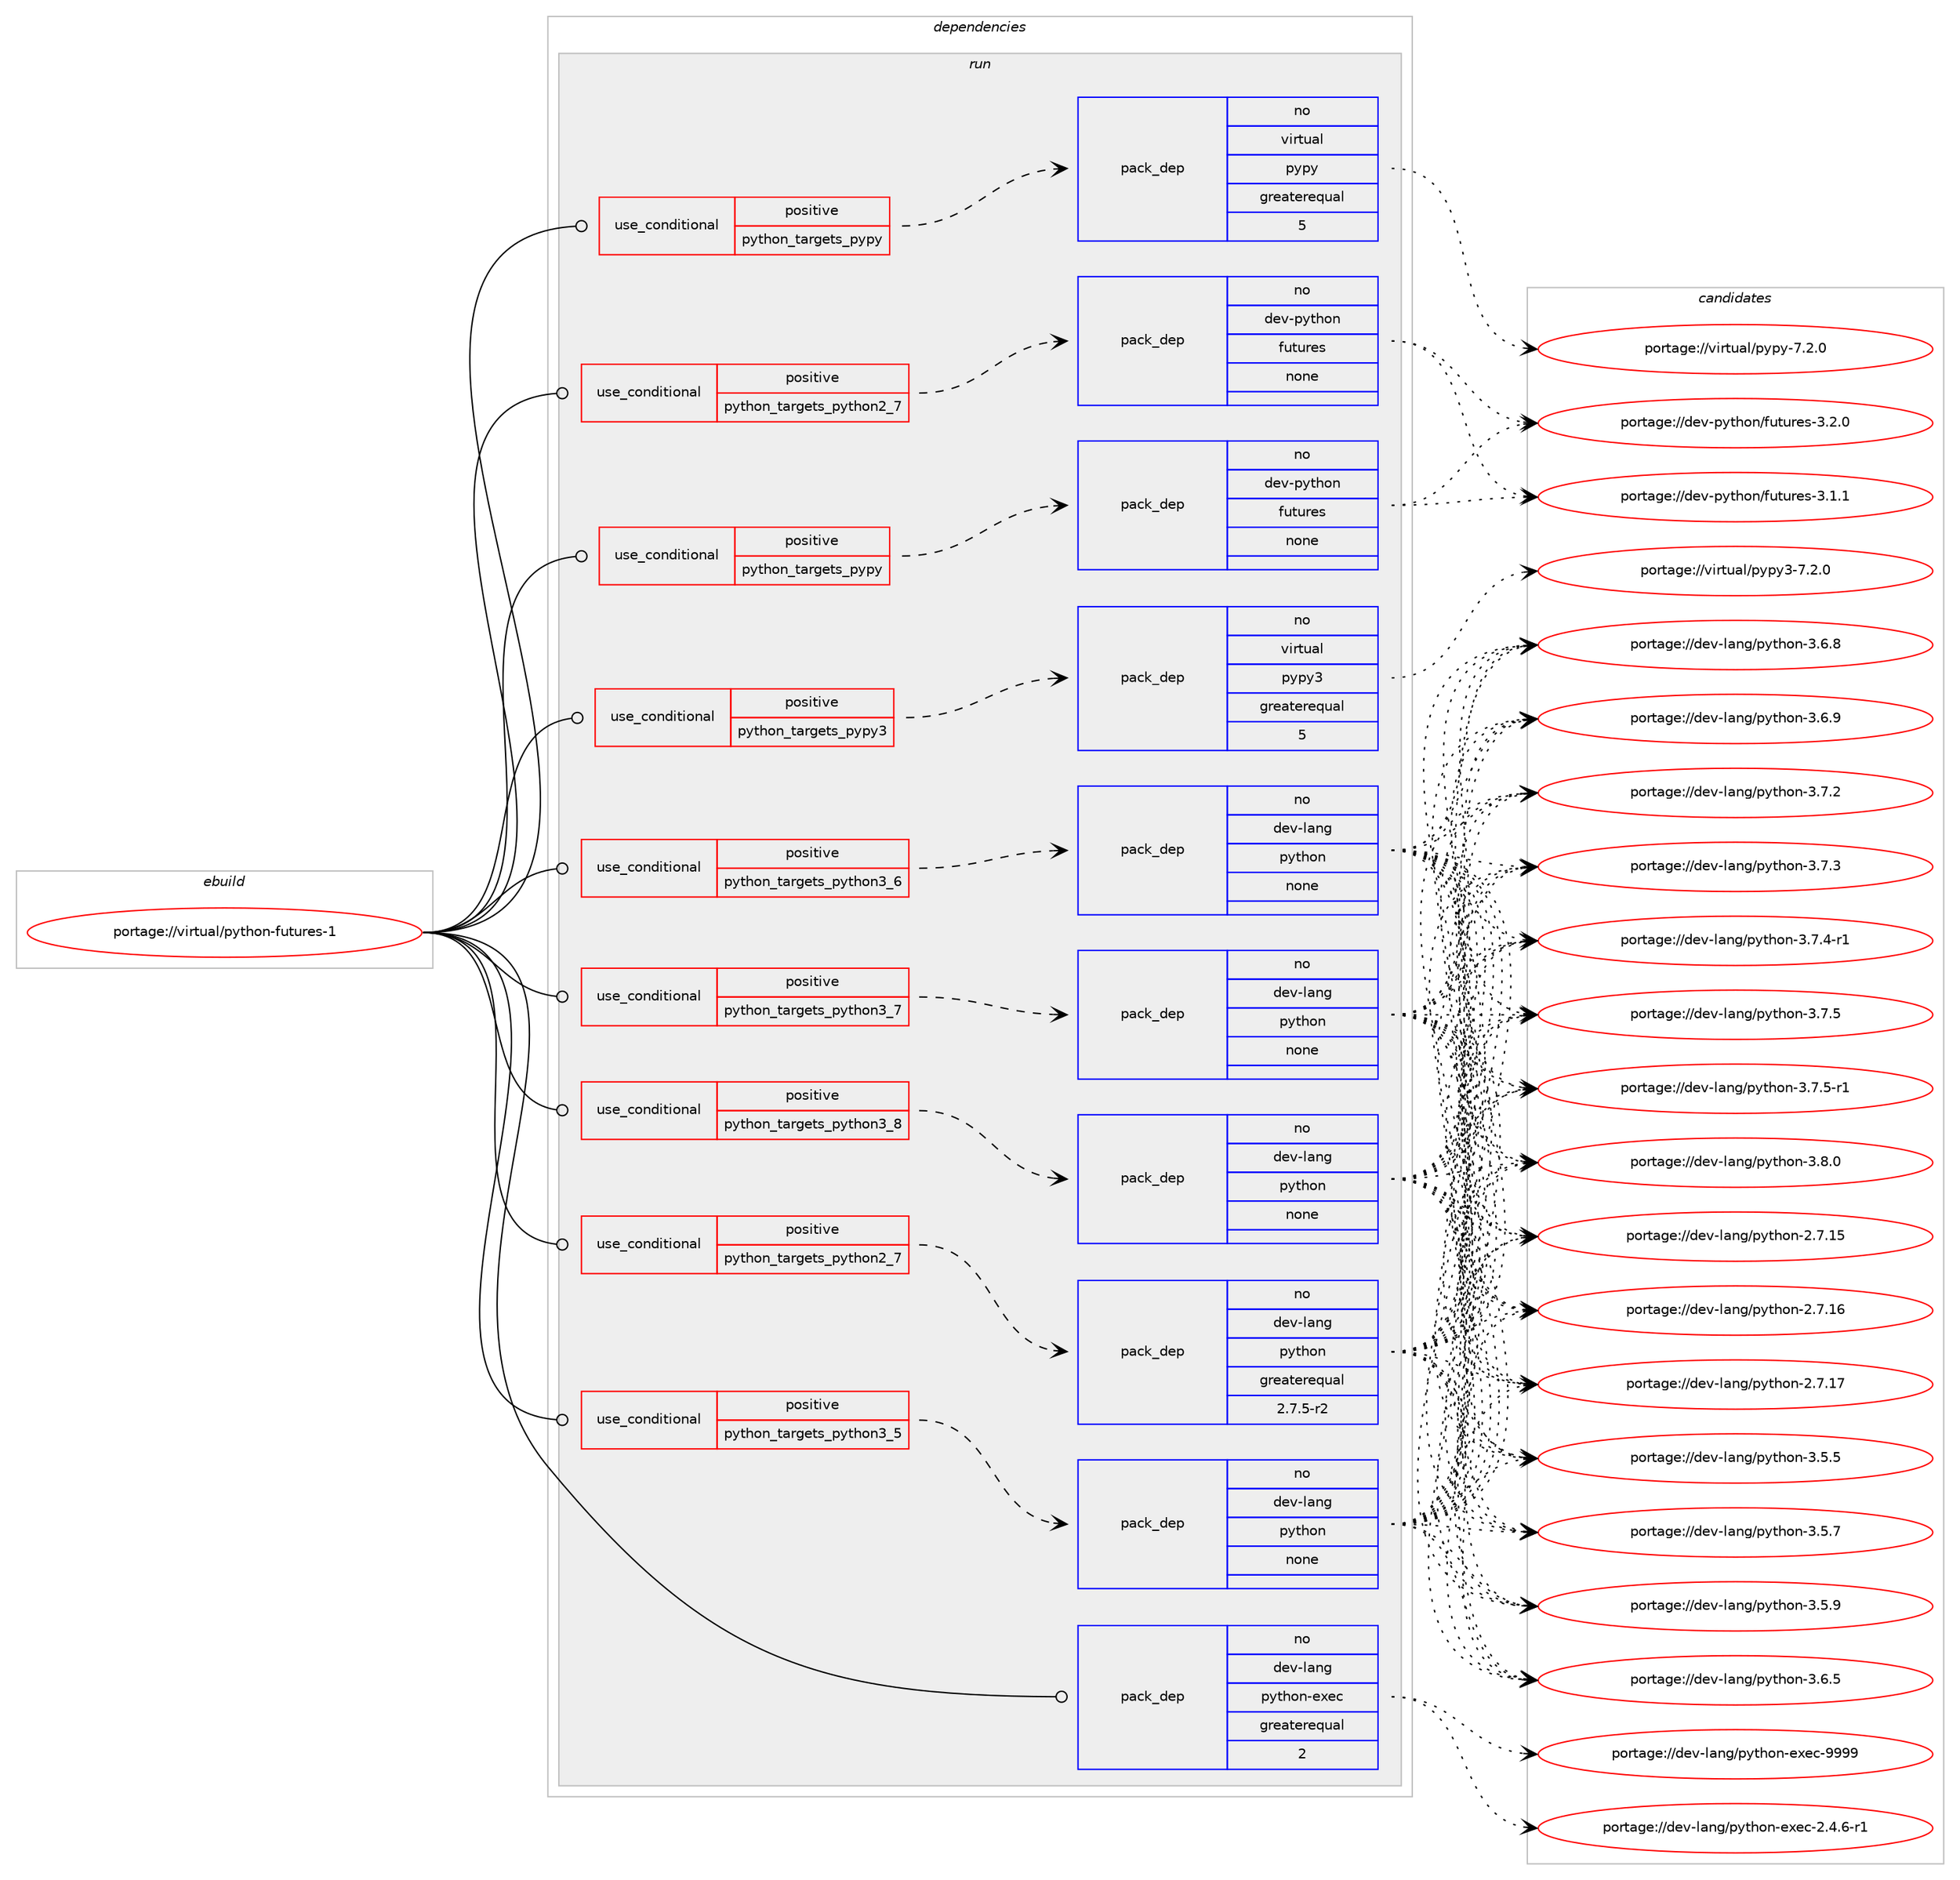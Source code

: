 digraph prolog {

# *************
# Graph options
# *************

newrank=true;
concentrate=true;
compound=true;
graph [rankdir=LR,fontname=Helvetica,fontsize=10,ranksep=1.5];#, ranksep=2.5, nodesep=0.2];
edge  [arrowhead=vee];
node  [fontname=Helvetica,fontsize=10];

# **********
# The ebuild
# **********

subgraph cluster_leftcol {
color=gray;
rank=same;
label=<<i>ebuild</i>>;
id [label="portage://virtual/python-futures-1", color=red, width=4, href="../virtual/python-futures-1.svg"];
}

# ****************
# The dependencies
# ****************

subgraph cluster_midcol {
color=gray;
label=<<i>dependencies</i>>;
subgraph cluster_compile {
fillcolor="#eeeeee";
style=filled;
label=<<i>compile</i>>;
}
subgraph cluster_compileandrun {
fillcolor="#eeeeee";
style=filled;
label=<<i>compile and run</i>>;
}
subgraph cluster_run {
fillcolor="#eeeeee";
style=filled;
label=<<i>run</i>>;
subgraph cond105030 {
dependency435858 [label=<<TABLE BORDER="0" CELLBORDER="1" CELLSPACING="0" CELLPADDING="4"><TR><TD ROWSPAN="3" CELLPADDING="10">use_conditional</TD></TR><TR><TD>positive</TD></TR><TR><TD>python_targets_pypy</TD></TR></TABLE>>, shape=none, color=red];
subgraph pack323152 {
dependency435859 [label=<<TABLE BORDER="0" CELLBORDER="1" CELLSPACING="0" CELLPADDING="4" WIDTH="220"><TR><TD ROWSPAN="6" CELLPADDING="30">pack_dep</TD></TR><TR><TD WIDTH="110">no</TD></TR><TR><TD>dev-python</TD></TR><TR><TD>futures</TD></TR><TR><TD>none</TD></TR><TR><TD></TD></TR></TABLE>>, shape=none, color=blue];
}
dependency435858:e -> dependency435859:w [weight=20,style="dashed",arrowhead="vee"];
}
id:e -> dependency435858:w [weight=20,style="solid",arrowhead="odot"];
subgraph cond105031 {
dependency435860 [label=<<TABLE BORDER="0" CELLBORDER="1" CELLSPACING="0" CELLPADDING="4"><TR><TD ROWSPAN="3" CELLPADDING="10">use_conditional</TD></TR><TR><TD>positive</TD></TR><TR><TD>python_targets_pypy</TD></TR></TABLE>>, shape=none, color=red];
subgraph pack323153 {
dependency435861 [label=<<TABLE BORDER="0" CELLBORDER="1" CELLSPACING="0" CELLPADDING="4" WIDTH="220"><TR><TD ROWSPAN="6" CELLPADDING="30">pack_dep</TD></TR><TR><TD WIDTH="110">no</TD></TR><TR><TD>virtual</TD></TR><TR><TD>pypy</TD></TR><TR><TD>greaterequal</TD></TR><TR><TD>5</TD></TR></TABLE>>, shape=none, color=blue];
}
dependency435860:e -> dependency435861:w [weight=20,style="dashed",arrowhead="vee"];
}
id:e -> dependency435860:w [weight=20,style="solid",arrowhead="odot"];
subgraph cond105032 {
dependency435862 [label=<<TABLE BORDER="0" CELLBORDER="1" CELLSPACING="0" CELLPADDING="4"><TR><TD ROWSPAN="3" CELLPADDING="10">use_conditional</TD></TR><TR><TD>positive</TD></TR><TR><TD>python_targets_pypy3</TD></TR></TABLE>>, shape=none, color=red];
subgraph pack323154 {
dependency435863 [label=<<TABLE BORDER="0" CELLBORDER="1" CELLSPACING="0" CELLPADDING="4" WIDTH="220"><TR><TD ROWSPAN="6" CELLPADDING="30">pack_dep</TD></TR><TR><TD WIDTH="110">no</TD></TR><TR><TD>virtual</TD></TR><TR><TD>pypy3</TD></TR><TR><TD>greaterequal</TD></TR><TR><TD>5</TD></TR></TABLE>>, shape=none, color=blue];
}
dependency435862:e -> dependency435863:w [weight=20,style="dashed",arrowhead="vee"];
}
id:e -> dependency435862:w [weight=20,style="solid",arrowhead="odot"];
subgraph cond105033 {
dependency435864 [label=<<TABLE BORDER="0" CELLBORDER="1" CELLSPACING="0" CELLPADDING="4"><TR><TD ROWSPAN="3" CELLPADDING="10">use_conditional</TD></TR><TR><TD>positive</TD></TR><TR><TD>python_targets_python2_7</TD></TR></TABLE>>, shape=none, color=red];
subgraph pack323155 {
dependency435865 [label=<<TABLE BORDER="0" CELLBORDER="1" CELLSPACING="0" CELLPADDING="4" WIDTH="220"><TR><TD ROWSPAN="6" CELLPADDING="30">pack_dep</TD></TR><TR><TD WIDTH="110">no</TD></TR><TR><TD>dev-lang</TD></TR><TR><TD>python</TD></TR><TR><TD>greaterequal</TD></TR><TR><TD>2.7.5-r2</TD></TR></TABLE>>, shape=none, color=blue];
}
dependency435864:e -> dependency435865:w [weight=20,style="dashed",arrowhead="vee"];
}
id:e -> dependency435864:w [weight=20,style="solid",arrowhead="odot"];
subgraph cond105034 {
dependency435866 [label=<<TABLE BORDER="0" CELLBORDER="1" CELLSPACING="0" CELLPADDING="4"><TR><TD ROWSPAN="3" CELLPADDING="10">use_conditional</TD></TR><TR><TD>positive</TD></TR><TR><TD>python_targets_python2_7</TD></TR></TABLE>>, shape=none, color=red];
subgraph pack323156 {
dependency435867 [label=<<TABLE BORDER="0" CELLBORDER="1" CELLSPACING="0" CELLPADDING="4" WIDTH="220"><TR><TD ROWSPAN="6" CELLPADDING="30">pack_dep</TD></TR><TR><TD WIDTH="110">no</TD></TR><TR><TD>dev-python</TD></TR><TR><TD>futures</TD></TR><TR><TD>none</TD></TR><TR><TD></TD></TR></TABLE>>, shape=none, color=blue];
}
dependency435866:e -> dependency435867:w [weight=20,style="dashed",arrowhead="vee"];
}
id:e -> dependency435866:w [weight=20,style="solid",arrowhead="odot"];
subgraph cond105035 {
dependency435868 [label=<<TABLE BORDER="0" CELLBORDER="1" CELLSPACING="0" CELLPADDING="4"><TR><TD ROWSPAN="3" CELLPADDING="10">use_conditional</TD></TR><TR><TD>positive</TD></TR><TR><TD>python_targets_python3_5</TD></TR></TABLE>>, shape=none, color=red];
subgraph pack323157 {
dependency435869 [label=<<TABLE BORDER="0" CELLBORDER="1" CELLSPACING="0" CELLPADDING="4" WIDTH="220"><TR><TD ROWSPAN="6" CELLPADDING="30">pack_dep</TD></TR><TR><TD WIDTH="110">no</TD></TR><TR><TD>dev-lang</TD></TR><TR><TD>python</TD></TR><TR><TD>none</TD></TR><TR><TD></TD></TR></TABLE>>, shape=none, color=blue];
}
dependency435868:e -> dependency435869:w [weight=20,style="dashed",arrowhead="vee"];
}
id:e -> dependency435868:w [weight=20,style="solid",arrowhead="odot"];
subgraph cond105036 {
dependency435870 [label=<<TABLE BORDER="0" CELLBORDER="1" CELLSPACING="0" CELLPADDING="4"><TR><TD ROWSPAN="3" CELLPADDING="10">use_conditional</TD></TR><TR><TD>positive</TD></TR><TR><TD>python_targets_python3_6</TD></TR></TABLE>>, shape=none, color=red];
subgraph pack323158 {
dependency435871 [label=<<TABLE BORDER="0" CELLBORDER="1" CELLSPACING="0" CELLPADDING="4" WIDTH="220"><TR><TD ROWSPAN="6" CELLPADDING="30">pack_dep</TD></TR><TR><TD WIDTH="110">no</TD></TR><TR><TD>dev-lang</TD></TR><TR><TD>python</TD></TR><TR><TD>none</TD></TR><TR><TD></TD></TR></TABLE>>, shape=none, color=blue];
}
dependency435870:e -> dependency435871:w [weight=20,style="dashed",arrowhead="vee"];
}
id:e -> dependency435870:w [weight=20,style="solid",arrowhead="odot"];
subgraph cond105037 {
dependency435872 [label=<<TABLE BORDER="0" CELLBORDER="1" CELLSPACING="0" CELLPADDING="4"><TR><TD ROWSPAN="3" CELLPADDING="10">use_conditional</TD></TR><TR><TD>positive</TD></TR><TR><TD>python_targets_python3_7</TD></TR></TABLE>>, shape=none, color=red];
subgraph pack323159 {
dependency435873 [label=<<TABLE BORDER="0" CELLBORDER="1" CELLSPACING="0" CELLPADDING="4" WIDTH="220"><TR><TD ROWSPAN="6" CELLPADDING="30">pack_dep</TD></TR><TR><TD WIDTH="110">no</TD></TR><TR><TD>dev-lang</TD></TR><TR><TD>python</TD></TR><TR><TD>none</TD></TR><TR><TD></TD></TR></TABLE>>, shape=none, color=blue];
}
dependency435872:e -> dependency435873:w [weight=20,style="dashed",arrowhead="vee"];
}
id:e -> dependency435872:w [weight=20,style="solid",arrowhead="odot"];
subgraph cond105038 {
dependency435874 [label=<<TABLE BORDER="0" CELLBORDER="1" CELLSPACING="0" CELLPADDING="4"><TR><TD ROWSPAN="3" CELLPADDING="10">use_conditional</TD></TR><TR><TD>positive</TD></TR><TR><TD>python_targets_python3_8</TD></TR></TABLE>>, shape=none, color=red];
subgraph pack323160 {
dependency435875 [label=<<TABLE BORDER="0" CELLBORDER="1" CELLSPACING="0" CELLPADDING="4" WIDTH="220"><TR><TD ROWSPAN="6" CELLPADDING="30">pack_dep</TD></TR><TR><TD WIDTH="110">no</TD></TR><TR><TD>dev-lang</TD></TR><TR><TD>python</TD></TR><TR><TD>none</TD></TR><TR><TD></TD></TR></TABLE>>, shape=none, color=blue];
}
dependency435874:e -> dependency435875:w [weight=20,style="dashed",arrowhead="vee"];
}
id:e -> dependency435874:w [weight=20,style="solid",arrowhead="odot"];
subgraph pack323161 {
dependency435876 [label=<<TABLE BORDER="0" CELLBORDER="1" CELLSPACING="0" CELLPADDING="4" WIDTH="220"><TR><TD ROWSPAN="6" CELLPADDING="30">pack_dep</TD></TR><TR><TD WIDTH="110">no</TD></TR><TR><TD>dev-lang</TD></TR><TR><TD>python-exec</TD></TR><TR><TD>greaterequal</TD></TR><TR><TD>2</TD></TR></TABLE>>, shape=none, color=blue];
}
id:e -> dependency435876:w [weight=20,style="solid",arrowhead="odot"];
}
}

# **************
# The candidates
# **************

subgraph cluster_choices {
rank=same;
color=gray;
label=<<i>candidates</i>>;

subgraph choice323152 {
color=black;
nodesep=1;
choiceportage1001011184511212111610411111047102117116117114101115455146494649 [label="portage://dev-python/futures-3.1.1", color=red, width=4,href="../dev-python/futures-3.1.1.svg"];
choiceportage1001011184511212111610411111047102117116117114101115455146504648 [label="portage://dev-python/futures-3.2.0", color=red, width=4,href="../dev-python/futures-3.2.0.svg"];
dependency435859:e -> choiceportage1001011184511212111610411111047102117116117114101115455146494649:w [style=dotted,weight="100"];
dependency435859:e -> choiceportage1001011184511212111610411111047102117116117114101115455146504648:w [style=dotted,weight="100"];
}
subgraph choice323153 {
color=black;
nodesep=1;
choiceportage1181051141161179710847112121112121455546504648 [label="portage://virtual/pypy-7.2.0", color=red, width=4,href="../virtual/pypy-7.2.0.svg"];
dependency435861:e -> choiceportage1181051141161179710847112121112121455546504648:w [style=dotted,weight="100"];
}
subgraph choice323154 {
color=black;
nodesep=1;
choiceportage118105114116117971084711212111212151455546504648 [label="portage://virtual/pypy3-7.2.0", color=red, width=4,href="../virtual/pypy3-7.2.0.svg"];
dependency435863:e -> choiceportage118105114116117971084711212111212151455546504648:w [style=dotted,weight="100"];
}
subgraph choice323155 {
color=black;
nodesep=1;
choiceportage10010111845108971101034711212111610411111045504655464953 [label="portage://dev-lang/python-2.7.15", color=red, width=4,href="../dev-lang/python-2.7.15.svg"];
choiceportage10010111845108971101034711212111610411111045504655464954 [label="portage://dev-lang/python-2.7.16", color=red, width=4,href="../dev-lang/python-2.7.16.svg"];
choiceportage10010111845108971101034711212111610411111045504655464955 [label="portage://dev-lang/python-2.7.17", color=red, width=4,href="../dev-lang/python-2.7.17.svg"];
choiceportage100101118451089711010347112121116104111110455146534653 [label="portage://dev-lang/python-3.5.5", color=red, width=4,href="../dev-lang/python-3.5.5.svg"];
choiceportage100101118451089711010347112121116104111110455146534655 [label="portage://dev-lang/python-3.5.7", color=red, width=4,href="../dev-lang/python-3.5.7.svg"];
choiceportage100101118451089711010347112121116104111110455146534657 [label="portage://dev-lang/python-3.5.9", color=red, width=4,href="../dev-lang/python-3.5.9.svg"];
choiceportage100101118451089711010347112121116104111110455146544653 [label="portage://dev-lang/python-3.6.5", color=red, width=4,href="../dev-lang/python-3.6.5.svg"];
choiceportage100101118451089711010347112121116104111110455146544656 [label="portage://dev-lang/python-3.6.8", color=red, width=4,href="../dev-lang/python-3.6.8.svg"];
choiceportage100101118451089711010347112121116104111110455146544657 [label="portage://dev-lang/python-3.6.9", color=red, width=4,href="../dev-lang/python-3.6.9.svg"];
choiceportage100101118451089711010347112121116104111110455146554650 [label="portage://dev-lang/python-3.7.2", color=red, width=4,href="../dev-lang/python-3.7.2.svg"];
choiceportage100101118451089711010347112121116104111110455146554651 [label="portage://dev-lang/python-3.7.3", color=red, width=4,href="../dev-lang/python-3.7.3.svg"];
choiceportage1001011184510897110103471121211161041111104551465546524511449 [label="portage://dev-lang/python-3.7.4-r1", color=red, width=4,href="../dev-lang/python-3.7.4-r1.svg"];
choiceportage100101118451089711010347112121116104111110455146554653 [label="portage://dev-lang/python-3.7.5", color=red, width=4,href="../dev-lang/python-3.7.5.svg"];
choiceportage1001011184510897110103471121211161041111104551465546534511449 [label="portage://dev-lang/python-3.7.5-r1", color=red, width=4,href="../dev-lang/python-3.7.5-r1.svg"];
choiceportage100101118451089711010347112121116104111110455146564648 [label="portage://dev-lang/python-3.8.0", color=red, width=4,href="../dev-lang/python-3.8.0.svg"];
dependency435865:e -> choiceportage10010111845108971101034711212111610411111045504655464953:w [style=dotted,weight="100"];
dependency435865:e -> choiceportage10010111845108971101034711212111610411111045504655464954:w [style=dotted,weight="100"];
dependency435865:e -> choiceportage10010111845108971101034711212111610411111045504655464955:w [style=dotted,weight="100"];
dependency435865:e -> choiceportage100101118451089711010347112121116104111110455146534653:w [style=dotted,weight="100"];
dependency435865:e -> choiceportage100101118451089711010347112121116104111110455146534655:w [style=dotted,weight="100"];
dependency435865:e -> choiceportage100101118451089711010347112121116104111110455146534657:w [style=dotted,weight="100"];
dependency435865:e -> choiceportage100101118451089711010347112121116104111110455146544653:w [style=dotted,weight="100"];
dependency435865:e -> choiceportage100101118451089711010347112121116104111110455146544656:w [style=dotted,weight="100"];
dependency435865:e -> choiceportage100101118451089711010347112121116104111110455146544657:w [style=dotted,weight="100"];
dependency435865:e -> choiceportage100101118451089711010347112121116104111110455146554650:w [style=dotted,weight="100"];
dependency435865:e -> choiceportage100101118451089711010347112121116104111110455146554651:w [style=dotted,weight="100"];
dependency435865:e -> choiceportage1001011184510897110103471121211161041111104551465546524511449:w [style=dotted,weight="100"];
dependency435865:e -> choiceportage100101118451089711010347112121116104111110455146554653:w [style=dotted,weight="100"];
dependency435865:e -> choiceportage1001011184510897110103471121211161041111104551465546534511449:w [style=dotted,weight="100"];
dependency435865:e -> choiceportage100101118451089711010347112121116104111110455146564648:w [style=dotted,weight="100"];
}
subgraph choice323156 {
color=black;
nodesep=1;
choiceportage1001011184511212111610411111047102117116117114101115455146494649 [label="portage://dev-python/futures-3.1.1", color=red, width=4,href="../dev-python/futures-3.1.1.svg"];
choiceportage1001011184511212111610411111047102117116117114101115455146504648 [label="portage://dev-python/futures-3.2.0", color=red, width=4,href="../dev-python/futures-3.2.0.svg"];
dependency435867:e -> choiceportage1001011184511212111610411111047102117116117114101115455146494649:w [style=dotted,weight="100"];
dependency435867:e -> choiceportage1001011184511212111610411111047102117116117114101115455146504648:w [style=dotted,weight="100"];
}
subgraph choice323157 {
color=black;
nodesep=1;
choiceportage10010111845108971101034711212111610411111045504655464953 [label="portage://dev-lang/python-2.7.15", color=red, width=4,href="../dev-lang/python-2.7.15.svg"];
choiceportage10010111845108971101034711212111610411111045504655464954 [label="portage://dev-lang/python-2.7.16", color=red, width=4,href="../dev-lang/python-2.7.16.svg"];
choiceportage10010111845108971101034711212111610411111045504655464955 [label="portage://dev-lang/python-2.7.17", color=red, width=4,href="../dev-lang/python-2.7.17.svg"];
choiceportage100101118451089711010347112121116104111110455146534653 [label="portage://dev-lang/python-3.5.5", color=red, width=4,href="../dev-lang/python-3.5.5.svg"];
choiceportage100101118451089711010347112121116104111110455146534655 [label="portage://dev-lang/python-3.5.7", color=red, width=4,href="../dev-lang/python-3.5.7.svg"];
choiceportage100101118451089711010347112121116104111110455146534657 [label="portage://dev-lang/python-3.5.9", color=red, width=4,href="../dev-lang/python-3.5.9.svg"];
choiceportage100101118451089711010347112121116104111110455146544653 [label="portage://dev-lang/python-3.6.5", color=red, width=4,href="../dev-lang/python-3.6.5.svg"];
choiceportage100101118451089711010347112121116104111110455146544656 [label="portage://dev-lang/python-3.6.8", color=red, width=4,href="../dev-lang/python-3.6.8.svg"];
choiceportage100101118451089711010347112121116104111110455146544657 [label="portage://dev-lang/python-3.6.9", color=red, width=4,href="../dev-lang/python-3.6.9.svg"];
choiceportage100101118451089711010347112121116104111110455146554650 [label="portage://dev-lang/python-3.7.2", color=red, width=4,href="../dev-lang/python-3.7.2.svg"];
choiceportage100101118451089711010347112121116104111110455146554651 [label="portage://dev-lang/python-3.7.3", color=red, width=4,href="../dev-lang/python-3.7.3.svg"];
choiceportage1001011184510897110103471121211161041111104551465546524511449 [label="portage://dev-lang/python-3.7.4-r1", color=red, width=4,href="../dev-lang/python-3.7.4-r1.svg"];
choiceportage100101118451089711010347112121116104111110455146554653 [label="portage://dev-lang/python-3.7.5", color=red, width=4,href="../dev-lang/python-3.7.5.svg"];
choiceportage1001011184510897110103471121211161041111104551465546534511449 [label="portage://dev-lang/python-3.7.5-r1", color=red, width=4,href="../dev-lang/python-3.7.5-r1.svg"];
choiceportage100101118451089711010347112121116104111110455146564648 [label="portage://dev-lang/python-3.8.0", color=red, width=4,href="../dev-lang/python-3.8.0.svg"];
dependency435869:e -> choiceportage10010111845108971101034711212111610411111045504655464953:w [style=dotted,weight="100"];
dependency435869:e -> choiceportage10010111845108971101034711212111610411111045504655464954:w [style=dotted,weight="100"];
dependency435869:e -> choiceportage10010111845108971101034711212111610411111045504655464955:w [style=dotted,weight="100"];
dependency435869:e -> choiceportage100101118451089711010347112121116104111110455146534653:w [style=dotted,weight="100"];
dependency435869:e -> choiceportage100101118451089711010347112121116104111110455146534655:w [style=dotted,weight="100"];
dependency435869:e -> choiceportage100101118451089711010347112121116104111110455146534657:w [style=dotted,weight="100"];
dependency435869:e -> choiceportage100101118451089711010347112121116104111110455146544653:w [style=dotted,weight="100"];
dependency435869:e -> choiceportage100101118451089711010347112121116104111110455146544656:w [style=dotted,weight="100"];
dependency435869:e -> choiceportage100101118451089711010347112121116104111110455146544657:w [style=dotted,weight="100"];
dependency435869:e -> choiceportage100101118451089711010347112121116104111110455146554650:w [style=dotted,weight="100"];
dependency435869:e -> choiceportage100101118451089711010347112121116104111110455146554651:w [style=dotted,weight="100"];
dependency435869:e -> choiceportage1001011184510897110103471121211161041111104551465546524511449:w [style=dotted,weight="100"];
dependency435869:e -> choiceportage100101118451089711010347112121116104111110455146554653:w [style=dotted,weight="100"];
dependency435869:e -> choiceportage1001011184510897110103471121211161041111104551465546534511449:w [style=dotted,weight="100"];
dependency435869:e -> choiceportage100101118451089711010347112121116104111110455146564648:w [style=dotted,weight="100"];
}
subgraph choice323158 {
color=black;
nodesep=1;
choiceportage10010111845108971101034711212111610411111045504655464953 [label="portage://dev-lang/python-2.7.15", color=red, width=4,href="../dev-lang/python-2.7.15.svg"];
choiceportage10010111845108971101034711212111610411111045504655464954 [label="portage://dev-lang/python-2.7.16", color=red, width=4,href="../dev-lang/python-2.7.16.svg"];
choiceportage10010111845108971101034711212111610411111045504655464955 [label="portage://dev-lang/python-2.7.17", color=red, width=4,href="../dev-lang/python-2.7.17.svg"];
choiceportage100101118451089711010347112121116104111110455146534653 [label="portage://dev-lang/python-3.5.5", color=red, width=4,href="../dev-lang/python-3.5.5.svg"];
choiceportage100101118451089711010347112121116104111110455146534655 [label="portage://dev-lang/python-3.5.7", color=red, width=4,href="../dev-lang/python-3.5.7.svg"];
choiceportage100101118451089711010347112121116104111110455146534657 [label="portage://dev-lang/python-3.5.9", color=red, width=4,href="../dev-lang/python-3.5.9.svg"];
choiceportage100101118451089711010347112121116104111110455146544653 [label="portage://dev-lang/python-3.6.5", color=red, width=4,href="../dev-lang/python-3.6.5.svg"];
choiceportage100101118451089711010347112121116104111110455146544656 [label="portage://dev-lang/python-3.6.8", color=red, width=4,href="../dev-lang/python-3.6.8.svg"];
choiceportage100101118451089711010347112121116104111110455146544657 [label="portage://dev-lang/python-3.6.9", color=red, width=4,href="../dev-lang/python-3.6.9.svg"];
choiceportage100101118451089711010347112121116104111110455146554650 [label="portage://dev-lang/python-3.7.2", color=red, width=4,href="../dev-lang/python-3.7.2.svg"];
choiceportage100101118451089711010347112121116104111110455146554651 [label="portage://dev-lang/python-3.7.3", color=red, width=4,href="../dev-lang/python-3.7.3.svg"];
choiceportage1001011184510897110103471121211161041111104551465546524511449 [label="portage://dev-lang/python-3.7.4-r1", color=red, width=4,href="../dev-lang/python-3.7.4-r1.svg"];
choiceportage100101118451089711010347112121116104111110455146554653 [label="portage://dev-lang/python-3.7.5", color=red, width=4,href="../dev-lang/python-3.7.5.svg"];
choiceportage1001011184510897110103471121211161041111104551465546534511449 [label="portage://dev-lang/python-3.7.5-r1", color=red, width=4,href="../dev-lang/python-3.7.5-r1.svg"];
choiceportage100101118451089711010347112121116104111110455146564648 [label="portage://dev-lang/python-3.8.0", color=red, width=4,href="../dev-lang/python-3.8.0.svg"];
dependency435871:e -> choiceportage10010111845108971101034711212111610411111045504655464953:w [style=dotted,weight="100"];
dependency435871:e -> choiceportage10010111845108971101034711212111610411111045504655464954:w [style=dotted,weight="100"];
dependency435871:e -> choiceportage10010111845108971101034711212111610411111045504655464955:w [style=dotted,weight="100"];
dependency435871:e -> choiceportage100101118451089711010347112121116104111110455146534653:w [style=dotted,weight="100"];
dependency435871:e -> choiceportage100101118451089711010347112121116104111110455146534655:w [style=dotted,weight="100"];
dependency435871:e -> choiceportage100101118451089711010347112121116104111110455146534657:w [style=dotted,weight="100"];
dependency435871:e -> choiceportage100101118451089711010347112121116104111110455146544653:w [style=dotted,weight="100"];
dependency435871:e -> choiceportage100101118451089711010347112121116104111110455146544656:w [style=dotted,weight="100"];
dependency435871:e -> choiceportage100101118451089711010347112121116104111110455146544657:w [style=dotted,weight="100"];
dependency435871:e -> choiceportage100101118451089711010347112121116104111110455146554650:w [style=dotted,weight="100"];
dependency435871:e -> choiceportage100101118451089711010347112121116104111110455146554651:w [style=dotted,weight="100"];
dependency435871:e -> choiceportage1001011184510897110103471121211161041111104551465546524511449:w [style=dotted,weight="100"];
dependency435871:e -> choiceportage100101118451089711010347112121116104111110455146554653:w [style=dotted,weight="100"];
dependency435871:e -> choiceportage1001011184510897110103471121211161041111104551465546534511449:w [style=dotted,weight="100"];
dependency435871:e -> choiceportage100101118451089711010347112121116104111110455146564648:w [style=dotted,weight="100"];
}
subgraph choice323159 {
color=black;
nodesep=1;
choiceportage10010111845108971101034711212111610411111045504655464953 [label="portage://dev-lang/python-2.7.15", color=red, width=4,href="../dev-lang/python-2.7.15.svg"];
choiceportage10010111845108971101034711212111610411111045504655464954 [label="portage://dev-lang/python-2.7.16", color=red, width=4,href="../dev-lang/python-2.7.16.svg"];
choiceportage10010111845108971101034711212111610411111045504655464955 [label="portage://dev-lang/python-2.7.17", color=red, width=4,href="../dev-lang/python-2.7.17.svg"];
choiceportage100101118451089711010347112121116104111110455146534653 [label="portage://dev-lang/python-3.5.5", color=red, width=4,href="../dev-lang/python-3.5.5.svg"];
choiceportage100101118451089711010347112121116104111110455146534655 [label="portage://dev-lang/python-3.5.7", color=red, width=4,href="../dev-lang/python-3.5.7.svg"];
choiceportage100101118451089711010347112121116104111110455146534657 [label="portage://dev-lang/python-3.5.9", color=red, width=4,href="../dev-lang/python-3.5.9.svg"];
choiceportage100101118451089711010347112121116104111110455146544653 [label="portage://dev-lang/python-3.6.5", color=red, width=4,href="../dev-lang/python-3.6.5.svg"];
choiceportage100101118451089711010347112121116104111110455146544656 [label="portage://dev-lang/python-3.6.8", color=red, width=4,href="../dev-lang/python-3.6.8.svg"];
choiceportage100101118451089711010347112121116104111110455146544657 [label="portage://dev-lang/python-3.6.9", color=red, width=4,href="../dev-lang/python-3.6.9.svg"];
choiceportage100101118451089711010347112121116104111110455146554650 [label="portage://dev-lang/python-3.7.2", color=red, width=4,href="../dev-lang/python-3.7.2.svg"];
choiceportage100101118451089711010347112121116104111110455146554651 [label="portage://dev-lang/python-3.7.3", color=red, width=4,href="../dev-lang/python-3.7.3.svg"];
choiceportage1001011184510897110103471121211161041111104551465546524511449 [label="portage://dev-lang/python-3.7.4-r1", color=red, width=4,href="../dev-lang/python-3.7.4-r1.svg"];
choiceportage100101118451089711010347112121116104111110455146554653 [label="portage://dev-lang/python-3.7.5", color=red, width=4,href="../dev-lang/python-3.7.5.svg"];
choiceportage1001011184510897110103471121211161041111104551465546534511449 [label="portage://dev-lang/python-3.7.5-r1", color=red, width=4,href="../dev-lang/python-3.7.5-r1.svg"];
choiceportage100101118451089711010347112121116104111110455146564648 [label="portage://dev-lang/python-3.8.0", color=red, width=4,href="../dev-lang/python-3.8.0.svg"];
dependency435873:e -> choiceportage10010111845108971101034711212111610411111045504655464953:w [style=dotted,weight="100"];
dependency435873:e -> choiceportage10010111845108971101034711212111610411111045504655464954:w [style=dotted,weight="100"];
dependency435873:e -> choiceportage10010111845108971101034711212111610411111045504655464955:w [style=dotted,weight="100"];
dependency435873:e -> choiceportage100101118451089711010347112121116104111110455146534653:w [style=dotted,weight="100"];
dependency435873:e -> choiceportage100101118451089711010347112121116104111110455146534655:w [style=dotted,weight="100"];
dependency435873:e -> choiceportage100101118451089711010347112121116104111110455146534657:w [style=dotted,weight="100"];
dependency435873:e -> choiceportage100101118451089711010347112121116104111110455146544653:w [style=dotted,weight="100"];
dependency435873:e -> choiceportage100101118451089711010347112121116104111110455146544656:w [style=dotted,weight="100"];
dependency435873:e -> choiceportage100101118451089711010347112121116104111110455146544657:w [style=dotted,weight="100"];
dependency435873:e -> choiceportage100101118451089711010347112121116104111110455146554650:w [style=dotted,weight="100"];
dependency435873:e -> choiceportage100101118451089711010347112121116104111110455146554651:w [style=dotted,weight="100"];
dependency435873:e -> choiceportage1001011184510897110103471121211161041111104551465546524511449:w [style=dotted,weight="100"];
dependency435873:e -> choiceportage100101118451089711010347112121116104111110455146554653:w [style=dotted,weight="100"];
dependency435873:e -> choiceportage1001011184510897110103471121211161041111104551465546534511449:w [style=dotted,weight="100"];
dependency435873:e -> choiceportage100101118451089711010347112121116104111110455146564648:w [style=dotted,weight="100"];
}
subgraph choice323160 {
color=black;
nodesep=1;
choiceportage10010111845108971101034711212111610411111045504655464953 [label="portage://dev-lang/python-2.7.15", color=red, width=4,href="../dev-lang/python-2.7.15.svg"];
choiceportage10010111845108971101034711212111610411111045504655464954 [label="portage://dev-lang/python-2.7.16", color=red, width=4,href="../dev-lang/python-2.7.16.svg"];
choiceportage10010111845108971101034711212111610411111045504655464955 [label="portage://dev-lang/python-2.7.17", color=red, width=4,href="../dev-lang/python-2.7.17.svg"];
choiceportage100101118451089711010347112121116104111110455146534653 [label="portage://dev-lang/python-3.5.5", color=red, width=4,href="../dev-lang/python-3.5.5.svg"];
choiceportage100101118451089711010347112121116104111110455146534655 [label="portage://dev-lang/python-3.5.7", color=red, width=4,href="../dev-lang/python-3.5.7.svg"];
choiceportage100101118451089711010347112121116104111110455146534657 [label="portage://dev-lang/python-3.5.9", color=red, width=4,href="../dev-lang/python-3.5.9.svg"];
choiceportage100101118451089711010347112121116104111110455146544653 [label="portage://dev-lang/python-3.6.5", color=red, width=4,href="../dev-lang/python-3.6.5.svg"];
choiceportage100101118451089711010347112121116104111110455146544656 [label="portage://dev-lang/python-3.6.8", color=red, width=4,href="../dev-lang/python-3.6.8.svg"];
choiceportage100101118451089711010347112121116104111110455146544657 [label="portage://dev-lang/python-3.6.9", color=red, width=4,href="../dev-lang/python-3.6.9.svg"];
choiceportage100101118451089711010347112121116104111110455146554650 [label="portage://dev-lang/python-3.7.2", color=red, width=4,href="../dev-lang/python-3.7.2.svg"];
choiceportage100101118451089711010347112121116104111110455146554651 [label="portage://dev-lang/python-3.7.3", color=red, width=4,href="../dev-lang/python-3.7.3.svg"];
choiceportage1001011184510897110103471121211161041111104551465546524511449 [label="portage://dev-lang/python-3.7.4-r1", color=red, width=4,href="../dev-lang/python-3.7.4-r1.svg"];
choiceportage100101118451089711010347112121116104111110455146554653 [label="portage://dev-lang/python-3.7.5", color=red, width=4,href="../dev-lang/python-3.7.5.svg"];
choiceportage1001011184510897110103471121211161041111104551465546534511449 [label="portage://dev-lang/python-3.7.5-r1", color=red, width=4,href="../dev-lang/python-3.7.5-r1.svg"];
choiceportage100101118451089711010347112121116104111110455146564648 [label="portage://dev-lang/python-3.8.0", color=red, width=4,href="../dev-lang/python-3.8.0.svg"];
dependency435875:e -> choiceportage10010111845108971101034711212111610411111045504655464953:w [style=dotted,weight="100"];
dependency435875:e -> choiceportage10010111845108971101034711212111610411111045504655464954:w [style=dotted,weight="100"];
dependency435875:e -> choiceportage10010111845108971101034711212111610411111045504655464955:w [style=dotted,weight="100"];
dependency435875:e -> choiceportage100101118451089711010347112121116104111110455146534653:w [style=dotted,weight="100"];
dependency435875:e -> choiceportage100101118451089711010347112121116104111110455146534655:w [style=dotted,weight="100"];
dependency435875:e -> choiceportage100101118451089711010347112121116104111110455146534657:w [style=dotted,weight="100"];
dependency435875:e -> choiceportage100101118451089711010347112121116104111110455146544653:w [style=dotted,weight="100"];
dependency435875:e -> choiceportage100101118451089711010347112121116104111110455146544656:w [style=dotted,weight="100"];
dependency435875:e -> choiceportage100101118451089711010347112121116104111110455146544657:w [style=dotted,weight="100"];
dependency435875:e -> choiceportage100101118451089711010347112121116104111110455146554650:w [style=dotted,weight="100"];
dependency435875:e -> choiceportage100101118451089711010347112121116104111110455146554651:w [style=dotted,weight="100"];
dependency435875:e -> choiceportage1001011184510897110103471121211161041111104551465546524511449:w [style=dotted,weight="100"];
dependency435875:e -> choiceportage100101118451089711010347112121116104111110455146554653:w [style=dotted,weight="100"];
dependency435875:e -> choiceportage1001011184510897110103471121211161041111104551465546534511449:w [style=dotted,weight="100"];
dependency435875:e -> choiceportage100101118451089711010347112121116104111110455146564648:w [style=dotted,weight="100"];
}
subgraph choice323161 {
color=black;
nodesep=1;
choiceportage10010111845108971101034711212111610411111045101120101994550465246544511449 [label="portage://dev-lang/python-exec-2.4.6-r1", color=red, width=4,href="../dev-lang/python-exec-2.4.6-r1.svg"];
choiceportage10010111845108971101034711212111610411111045101120101994557575757 [label="portage://dev-lang/python-exec-9999", color=red, width=4,href="../dev-lang/python-exec-9999.svg"];
dependency435876:e -> choiceportage10010111845108971101034711212111610411111045101120101994550465246544511449:w [style=dotted,weight="100"];
dependency435876:e -> choiceportage10010111845108971101034711212111610411111045101120101994557575757:w [style=dotted,weight="100"];
}
}

}
